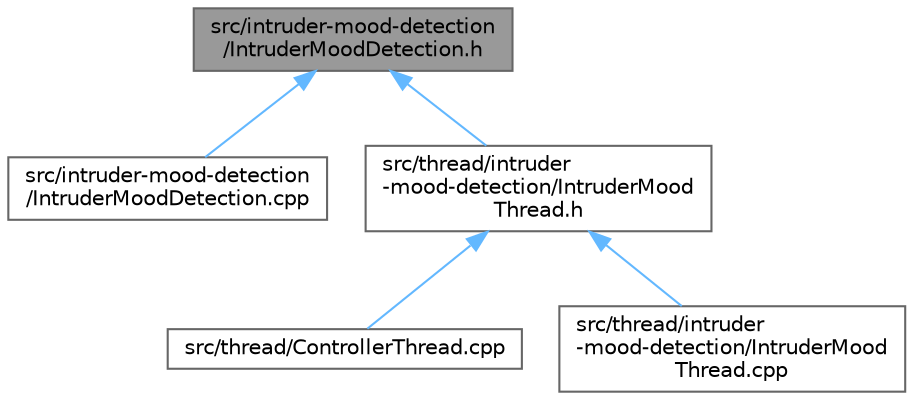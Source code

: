 digraph "src/intruder-mood-detection/IntruderMoodDetection.h"
{
 // LATEX_PDF_SIZE
  bgcolor="transparent";
  edge [fontname=Helvetica,fontsize=10,labelfontname=Helvetica,labelfontsize=10];
  node [fontname=Helvetica,fontsize=10,shape=box,height=0.2,width=0.4];
  Node1 [label="src/intruder-mood-detection\l/IntruderMoodDetection.h",height=0.2,width=0.4,color="gray40", fillcolor="grey60", style="filled", fontcolor="black",tooltip=" "];
  Node1 -> Node2 [dir="back",color="steelblue1",style="solid"];
  Node2 [label="src/intruder-mood-detection\l/IntruderMoodDetection.cpp",height=0.2,width=0.4,color="grey40", fillcolor="white", style="filled",URL="$_intruder_mood_detection_8cpp.html",tooltip=" "];
  Node1 -> Node3 [dir="back",color="steelblue1",style="solid"];
  Node3 [label="src/thread/intruder\l-mood-detection/IntruderMood\lThread.h",height=0.2,width=0.4,color="grey40", fillcolor="white", style="filled",URL="$_intruder_mood_thread_8h.html",tooltip=" "];
  Node3 -> Node4 [dir="back",color="steelblue1",style="solid"];
  Node4 [label="src/thread/ControllerThread.cpp",height=0.2,width=0.4,color="grey40", fillcolor="white", style="filled",URL="$_controller_thread_8cpp.html",tooltip=" "];
  Node3 -> Node5 [dir="back",color="steelblue1",style="solid"];
  Node5 [label="src/thread/intruder\l-mood-detection/IntruderMood\lThread.cpp",height=0.2,width=0.4,color="grey40", fillcolor="white", style="filled",URL="$_intruder_mood_thread_8cpp.html",tooltip=" "];
}
